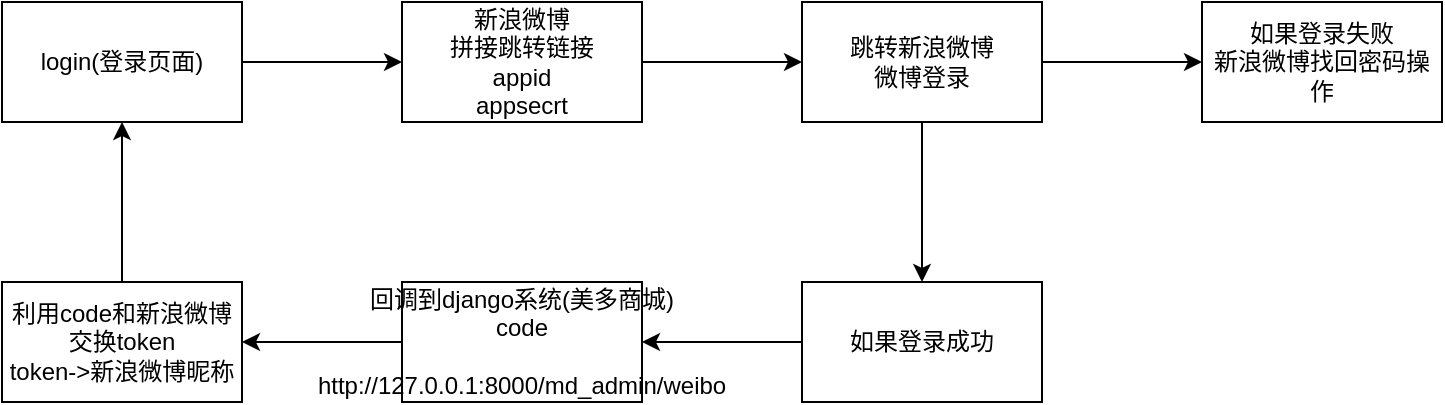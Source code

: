 <mxfile version="13.0.1" type="github"><diagram id="1o0wgobzUQhRcMnc1mm_" name="Page-1"><mxGraphModel dx="792" dy="387" grid="1" gridSize="10" guides="1" tooltips="1" connect="1" arrows="1" fold="1" page="1" pageScale="1" pageWidth="827" pageHeight="1169" math="0" shadow="0"><root><mxCell id="0"/><mxCell id="1" parent="0"/><mxCell id="UsLQrTPdHKwHeZp88R1S-3" value="" style="edgeStyle=orthogonalEdgeStyle;rounded=0;orthogonalLoop=1;jettySize=auto;html=1;" parent="1" source="UsLQrTPdHKwHeZp88R1S-1" target="UsLQrTPdHKwHeZp88R1S-2" edge="1"><mxGeometry relative="1" as="geometry"/></mxCell><mxCell id="UsLQrTPdHKwHeZp88R1S-1" value="login(登录页面)" style="rounded=0;whiteSpace=wrap;html=1;" parent="1" vertex="1"><mxGeometry x="120" y="160" width="120" height="60" as="geometry"/></mxCell><mxCell id="UsLQrTPdHKwHeZp88R1S-5" value="" style="edgeStyle=orthogonalEdgeStyle;rounded=0;orthogonalLoop=1;jettySize=auto;html=1;" parent="1" source="UsLQrTPdHKwHeZp88R1S-2" target="UsLQrTPdHKwHeZp88R1S-4" edge="1"><mxGeometry relative="1" as="geometry"/></mxCell><mxCell id="UsLQrTPdHKwHeZp88R1S-2" value="新浪微博&lt;br&gt;拼接跳转链接&lt;br&gt;appid&lt;br&gt;appsecrt" style="rounded=0;whiteSpace=wrap;html=1;" parent="1" vertex="1"><mxGeometry x="320" y="160" width="120" height="60" as="geometry"/></mxCell><mxCell id="UsLQrTPdHKwHeZp88R1S-7" value="" style="edgeStyle=orthogonalEdgeStyle;rounded=0;orthogonalLoop=1;jettySize=auto;html=1;" parent="1" source="UsLQrTPdHKwHeZp88R1S-4" target="UsLQrTPdHKwHeZp88R1S-6" edge="1"><mxGeometry relative="1" as="geometry"/></mxCell><mxCell id="UsLQrTPdHKwHeZp88R1S-9" value="" style="edgeStyle=orthogonalEdgeStyle;rounded=0;orthogonalLoop=1;jettySize=auto;html=1;" parent="1" source="UsLQrTPdHKwHeZp88R1S-4" target="UsLQrTPdHKwHeZp88R1S-8" edge="1"><mxGeometry relative="1" as="geometry"/></mxCell><mxCell id="UsLQrTPdHKwHeZp88R1S-4" value="跳转新浪微博&lt;br&gt;微博登录" style="rounded=0;whiteSpace=wrap;html=1;" parent="1" vertex="1"><mxGeometry x="520" y="160" width="120" height="60" as="geometry"/></mxCell><mxCell id="UsLQrTPdHKwHeZp88R1S-8" value="如果登录失败&lt;br&gt;新浪微博找回密码操作" style="rounded=0;whiteSpace=wrap;html=1;" parent="1" vertex="1"><mxGeometry x="720" y="160" width="120" height="60" as="geometry"/></mxCell><mxCell id="UsLQrTPdHKwHeZp88R1S-11" value="" style="edgeStyle=orthogonalEdgeStyle;rounded=0;orthogonalLoop=1;jettySize=auto;html=1;" parent="1" source="UsLQrTPdHKwHeZp88R1S-6" target="UsLQrTPdHKwHeZp88R1S-10" edge="1"><mxGeometry relative="1" as="geometry"/></mxCell><mxCell id="UsLQrTPdHKwHeZp88R1S-6" value="如果登录成功" style="rounded=0;whiteSpace=wrap;html=1;" parent="1" vertex="1"><mxGeometry x="520" y="300" width="120" height="60" as="geometry"/></mxCell><mxCell id="UsLQrTPdHKwHeZp88R1S-13" value="" style="edgeStyle=orthogonalEdgeStyle;rounded=0;orthogonalLoop=1;jettySize=auto;html=1;" parent="1" source="UsLQrTPdHKwHeZp88R1S-10" target="UsLQrTPdHKwHeZp88R1S-12" edge="1"><mxGeometry relative="1" as="geometry"/></mxCell><mxCell id="UsLQrTPdHKwHeZp88R1S-10" value="回调到django系统(美多商城)&lt;br&gt;code&lt;br&gt;&lt;br&gt;&lt;span style=&quot;font-family: &amp;#34;microsoft yahei&amp;#34; , , &amp;#34;heiti&amp;#34; , , sans-serif&quot;&gt;http://127.0.0.1:8000/md_admin/weibo&lt;/span&gt;" style="rounded=0;whiteSpace=wrap;html=1;" parent="1" vertex="1"><mxGeometry x="320" y="300" width="120" height="60" as="geometry"/></mxCell><mxCell id="UsLQrTPdHKwHeZp88R1S-14" value="" style="edgeStyle=orthogonalEdgeStyle;rounded=0;orthogonalLoop=1;jettySize=auto;html=1;" parent="1" source="UsLQrTPdHKwHeZp88R1S-12" target="UsLQrTPdHKwHeZp88R1S-1" edge="1"><mxGeometry relative="1" as="geometry"/></mxCell><mxCell id="UsLQrTPdHKwHeZp88R1S-12" value="利用code和新浪微博交换token&lt;br&gt;token-&amp;gt;新浪微博昵称" style="rounded=0;whiteSpace=wrap;html=1;" parent="1" vertex="1"><mxGeometry x="120" y="300" width="120" height="60" as="geometry"/></mxCell></root></mxGraphModel></diagram></mxfile>